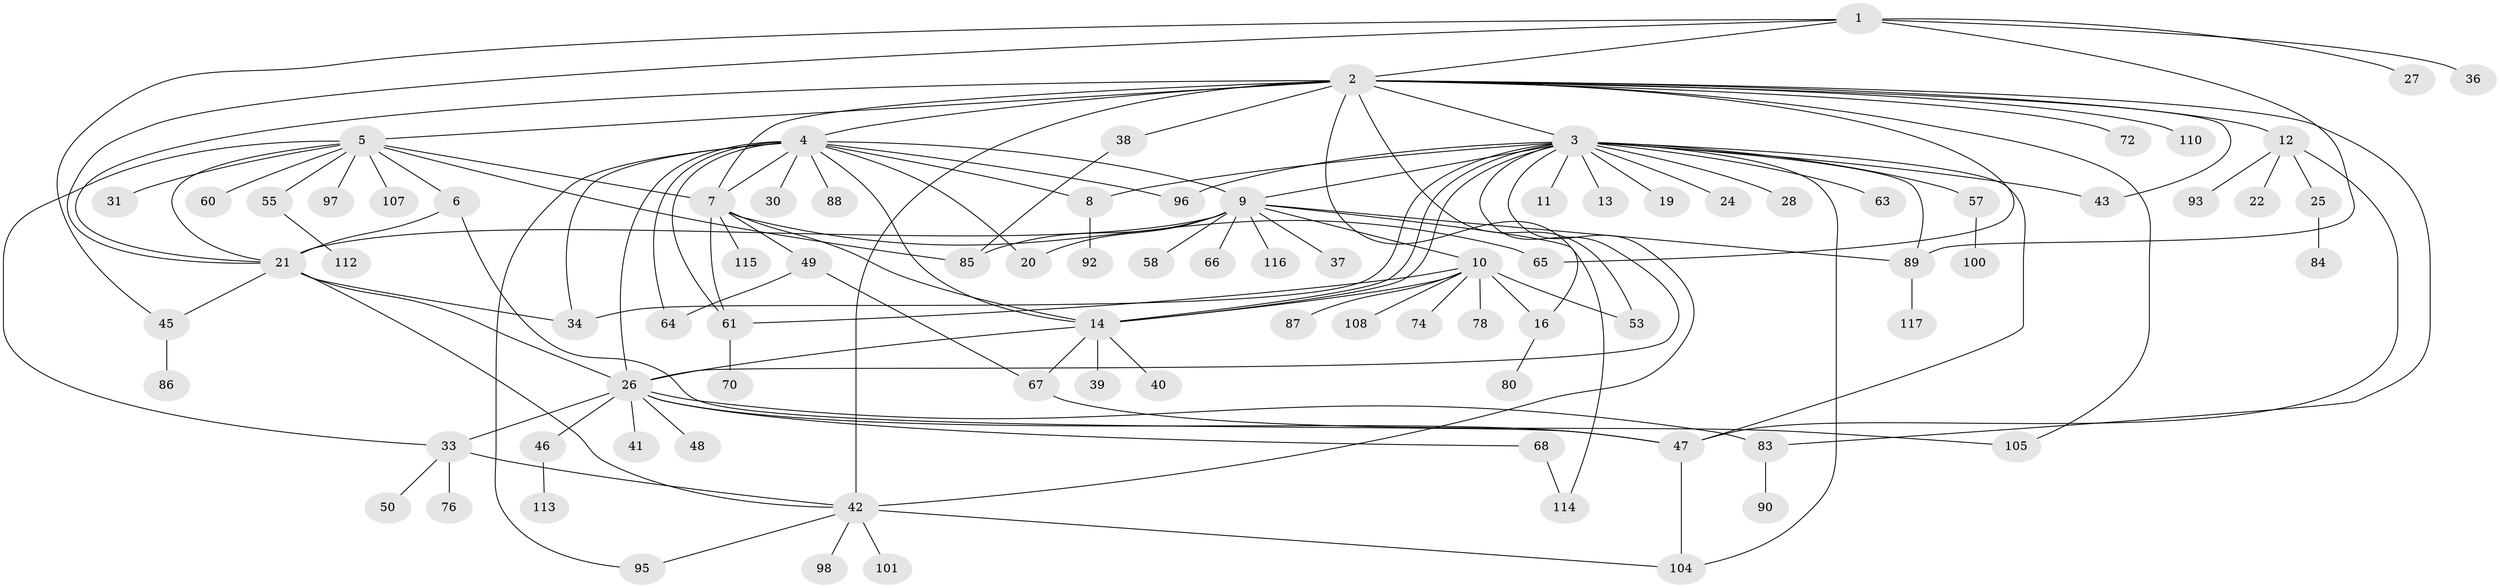 // Generated by graph-tools (version 1.1) at 2025/51/02/27/25 19:51:57]
// undirected, 87 vertices, 131 edges
graph export_dot {
graph [start="1"]
  node [color=gray90,style=filled];
  1 [super="+18"];
  2 [super="+32"];
  3 [super="+111"];
  4 [super="+62"];
  5 [super="+51"];
  6 [super="+109"];
  7 [super="+17"];
  8 [super="+54"];
  9 [super="+44"];
  10 [super="+52"];
  11;
  12 [super="+77"];
  13 [super="+15"];
  14 [super="+23"];
  16;
  19 [super="+79"];
  20;
  21 [super="+69"];
  22;
  24;
  25;
  26 [super="+29"];
  27;
  28 [super="+35"];
  30;
  31;
  33 [super="+91"];
  34;
  36;
  37;
  38 [super="+103"];
  39;
  40;
  41 [super="+99"];
  42 [super="+56"];
  43;
  45 [super="+73"];
  46 [super="+59"];
  47 [super="+71"];
  48;
  49;
  50;
  53 [super="+82"];
  55;
  57 [super="+81"];
  58;
  60;
  61;
  63;
  64;
  65;
  66;
  67 [super="+75"];
  68;
  70;
  72;
  74;
  76;
  78;
  80;
  83;
  84 [super="+102"];
  85 [super="+94"];
  86;
  87;
  88;
  89 [super="+106"];
  90;
  92;
  93;
  95;
  96;
  97;
  98;
  100;
  101;
  104;
  105;
  107;
  108;
  110;
  112;
  113;
  114;
  115;
  116;
  117;
  1 -- 2;
  1 -- 21;
  1 -- 27;
  1 -- 45;
  1 -- 89;
  1 -- 36;
  2 -- 3;
  2 -- 4;
  2 -- 5 [weight=2];
  2 -- 7;
  2 -- 12;
  2 -- 16;
  2 -- 21;
  2 -- 38;
  2 -- 42 [weight=2];
  2 -- 53;
  2 -- 65;
  2 -- 72;
  2 -- 83;
  2 -- 105;
  2 -- 110;
  2 -- 43;
  3 -- 8;
  3 -- 9;
  3 -- 11;
  3 -- 13;
  3 -- 14;
  3 -- 14;
  3 -- 19;
  3 -- 24;
  3 -- 26;
  3 -- 28;
  3 -- 34;
  3 -- 42;
  3 -- 43;
  3 -- 47;
  3 -- 57;
  3 -- 63;
  3 -- 89;
  3 -- 96;
  3 -- 104;
  4 -- 8;
  4 -- 9;
  4 -- 14;
  4 -- 20;
  4 -- 26;
  4 -- 30;
  4 -- 34;
  4 -- 61;
  4 -- 64;
  4 -- 88;
  4 -- 95;
  4 -- 96;
  4 -- 7;
  5 -- 6;
  5 -- 7;
  5 -- 21;
  5 -- 31;
  5 -- 33;
  5 -- 55;
  5 -- 60;
  5 -- 97;
  5 -- 85;
  5 -- 107;
  6 -- 21;
  6 -- 47;
  7 -- 61;
  7 -- 115;
  7 -- 65;
  7 -- 49;
  7 -- 14;
  8 -- 92;
  9 -- 10;
  9 -- 20;
  9 -- 37;
  9 -- 58;
  9 -- 66;
  9 -- 85;
  9 -- 114;
  9 -- 116;
  9 -- 89;
  9 -- 21;
  10 -- 16;
  10 -- 61;
  10 -- 74;
  10 -- 87;
  10 -- 108;
  10 -- 78;
  10 -- 53;
  10 -- 14;
  12 -- 22;
  12 -- 25;
  12 -- 47;
  12 -- 93;
  14 -- 39;
  14 -- 40;
  14 -- 67;
  14 -- 26;
  16 -- 80;
  21 -- 34;
  21 -- 45;
  21 -- 26;
  21 -- 42;
  25 -- 84;
  26 -- 33;
  26 -- 41;
  26 -- 46;
  26 -- 47;
  26 -- 48;
  26 -- 83;
  26 -- 68;
  33 -- 50;
  33 -- 76;
  33 -- 42;
  38 -- 85;
  42 -- 95;
  42 -- 98;
  42 -- 104;
  42 -- 101;
  45 -- 86;
  46 -- 113;
  47 -- 104;
  49 -- 64;
  49 -- 67;
  55 -- 112;
  57 -- 100;
  61 -- 70;
  67 -- 105;
  68 -- 114;
  83 -- 90;
  89 -- 117;
}
